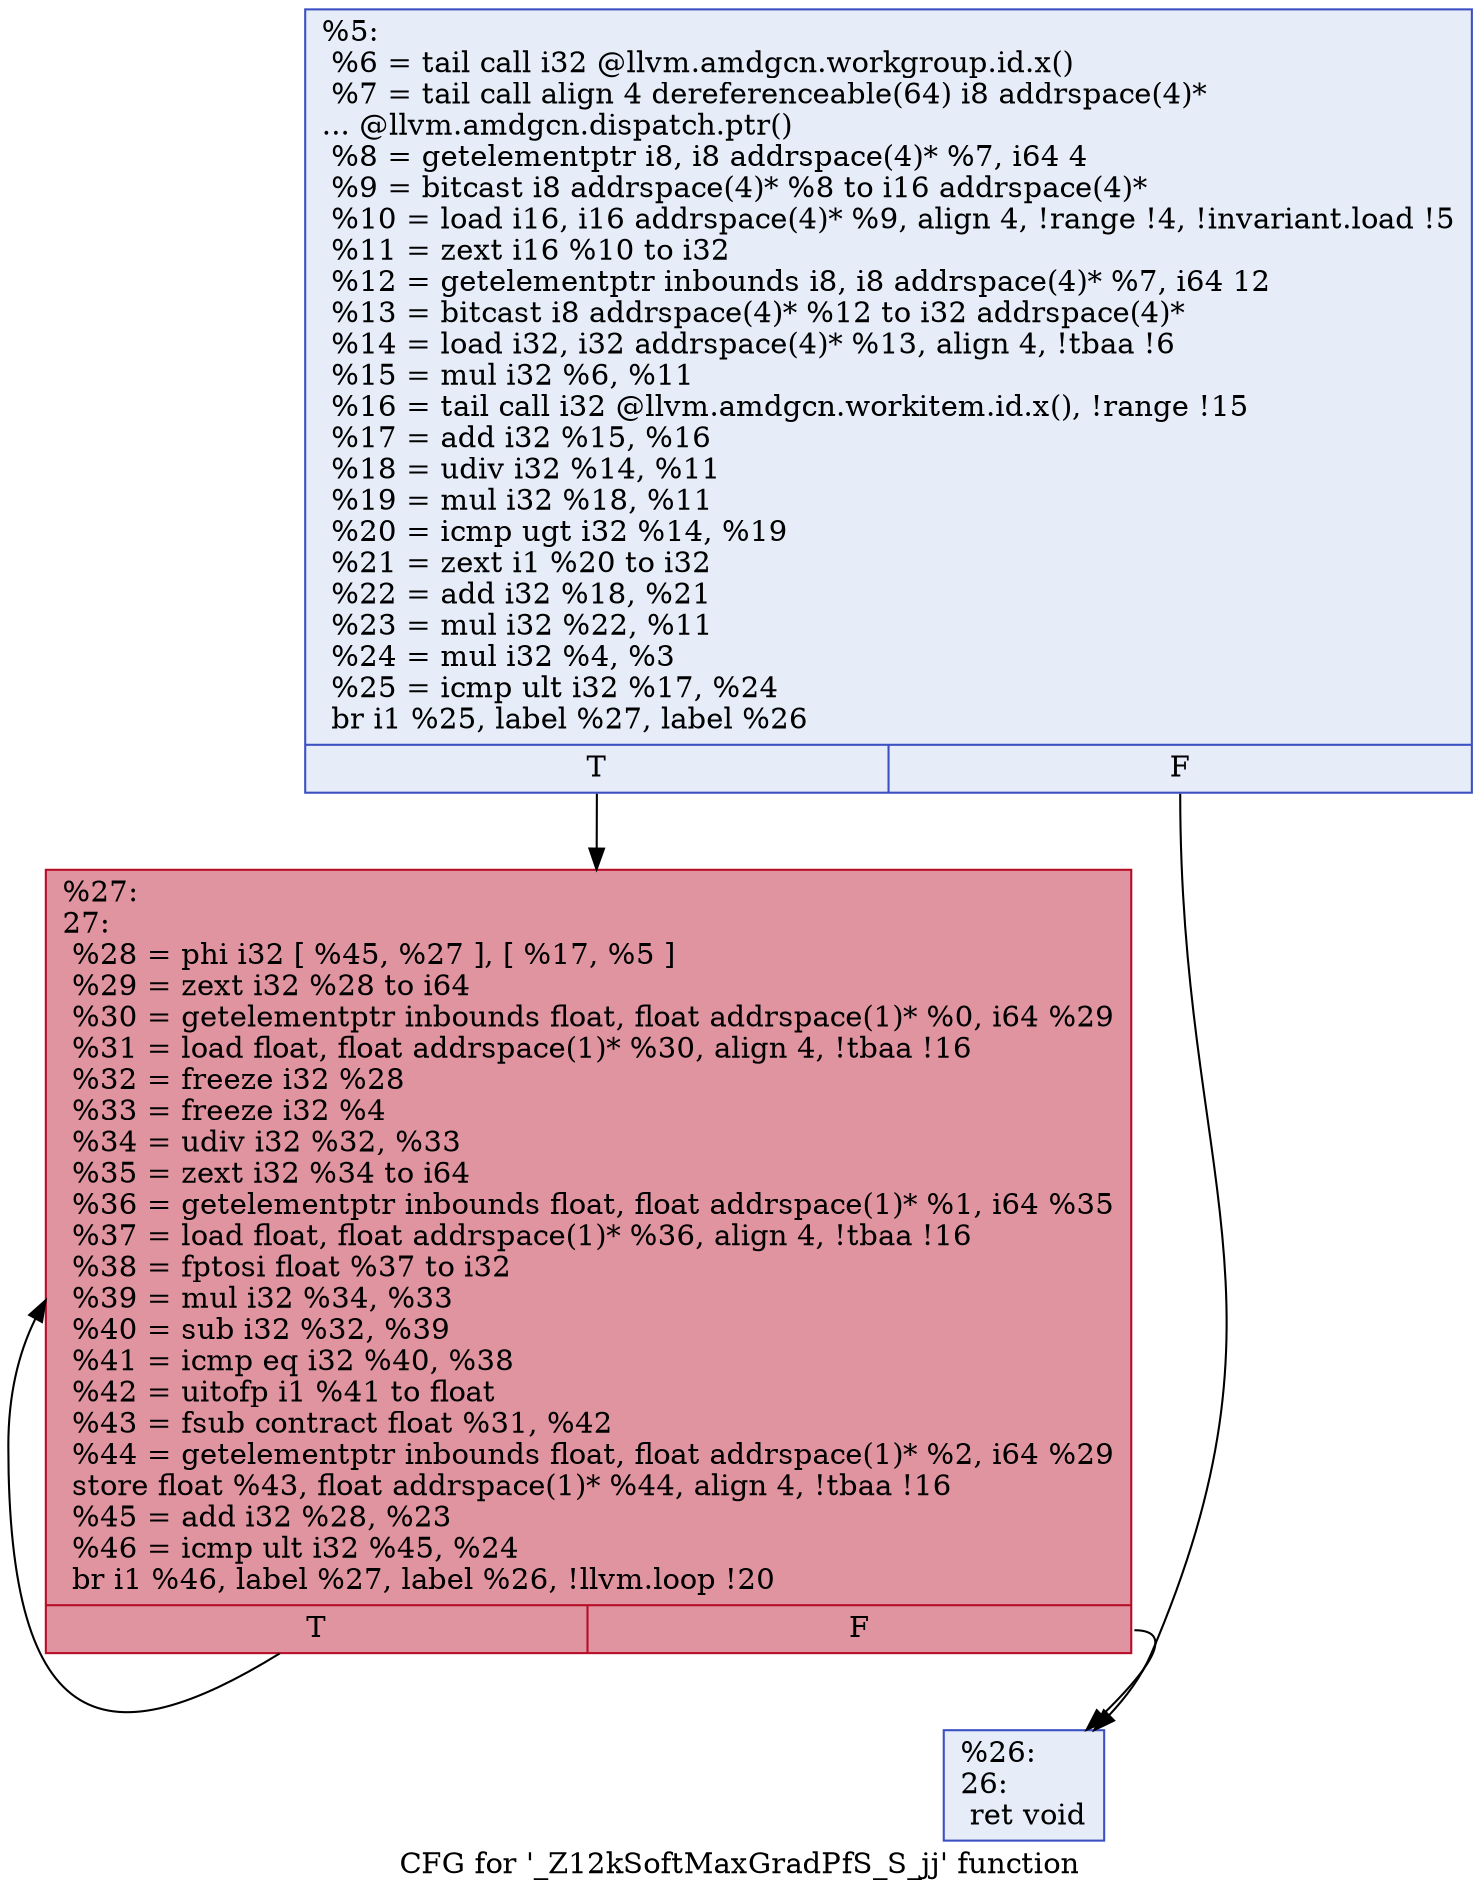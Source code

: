 digraph "CFG for '_Z12kSoftMaxGradPfS_S_jj' function" {
	label="CFG for '_Z12kSoftMaxGradPfS_S_jj' function";

	Node0x5fa0660 [shape=record,color="#3d50c3ff", style=filled, fillcolor="#c7d7f070",label="{%5:\l  %6 = tail call i32 @llvm.amdgcn.workgroup.id.x()\l  %7 = tail call align 4 dereferenceable(64) i8 addrspace(4)*\l... @llvm.amdgcn.dispatch.ptr()\l  %8 = getelementptr i8, i8 addrspace(4)* %7, i64 4\l  %9 = bitcast i8 addrspace(4)* %8 to i16 addrspace(4)*\l  %10 = load i16, i16 addrspace(4)* %9, align 4, !range !4, !invariant.load !5\l  %11 = zext i16 %10 to i32\l  %12 = getelementptr inbounds i8, i8 addrspace(4)* %7, i64 12\l  %13 = bitcast i8 addrspace(4)* %12 to i32 addrspace(4)*\l  %14 = load i32, i32 addrspace(4)* %13, align 4, !tbaa !6\l  %15 = mul i32 %6, %11\l  %16 = tail call i32 @llvm.amdgcn.workitem.id.x(), !range !15\l  %17 = add i32 %15, %16\l  %18 = udiv i32 %14, %11\l  %19 = mul i32 %18, %11\l  %20 = icmp ugt i32 %14, %19\l  %21 = zext i1 %20 to i32\l  %22 = add i32 %18, %21\l  %23 = mul i32 %22, %11\l  %24 = mul i32 %4, %3\l  %25 = icmp ult i32 %17, %24\l  br i1 %25, label %27, label %26\l|{<s0>T|<s1>F}}"];
	Node0x5fa0660:s0 -> Node0x5fa2c60;
	Node0x5fa0660:s1 -> Node0x5fa2cf0;
	Node0x5fa2cf0 [shape=record,color="#3d50c3ff", style=filled, fillcolor="#c7d7f070",label="{%26:\l26:                                               \l  ret void\l}"];
	Node0x5fa2c60 [shape=record,color="#b70d28ff", style=filled, fillcolor="#b70d2870",label="{%27:\l27:                                               \l  %28 = phi i32 [ %45, %27 ], [ %17, %5 ]\l  %29 = zext i32 %28 to i64\l  %30 = getelementptr inbounds float, float addrspace(1)* %0, i64 %29\l  %31 = load float, float addrspace(1)* %30, align 4, !tbaa !16\l  %32 = freeze i32 %28\l  %33 = freeze i32 %4\l  %34 = udiv i32 %32, %33\l  %35 = zext i32 %34 to i64\l  %36 = getelementptr inbounds float, float addrspace(1)* %1, i64 %35\l  %37 = load float, float addrspace(1)* %36, align 4, !tbaa !16\l  %38 = fptosi float %37 to i32\l  %39 = mul i32 %34, %33\l  %40 = sub i32 %32, %39\l  %41 = icmp eq i32 %40, %38\l  %42 = uitofp i1 %41 to float\l  %43 = fsub contract float %31, %42\l  %44 = getelementptr inbounds float, float addrspace(1)* %2, i64 %29\l  store float %43, float addrspace(1)* %44, align 4, !tbaa !16\l  %45 = add i32 %28, %23\l  %46 = icmp ult i32 %45, %24\l  br i1 %46, label %27, label %26, !llvm.loop !20\l|{<s0>T|<s1>F}}"];
	Node0x5fa2c60:s0 -> Node0x5fa2c60;
	Node0x5fa2c60:s1 -> Node0x5fa2cf0;
}
